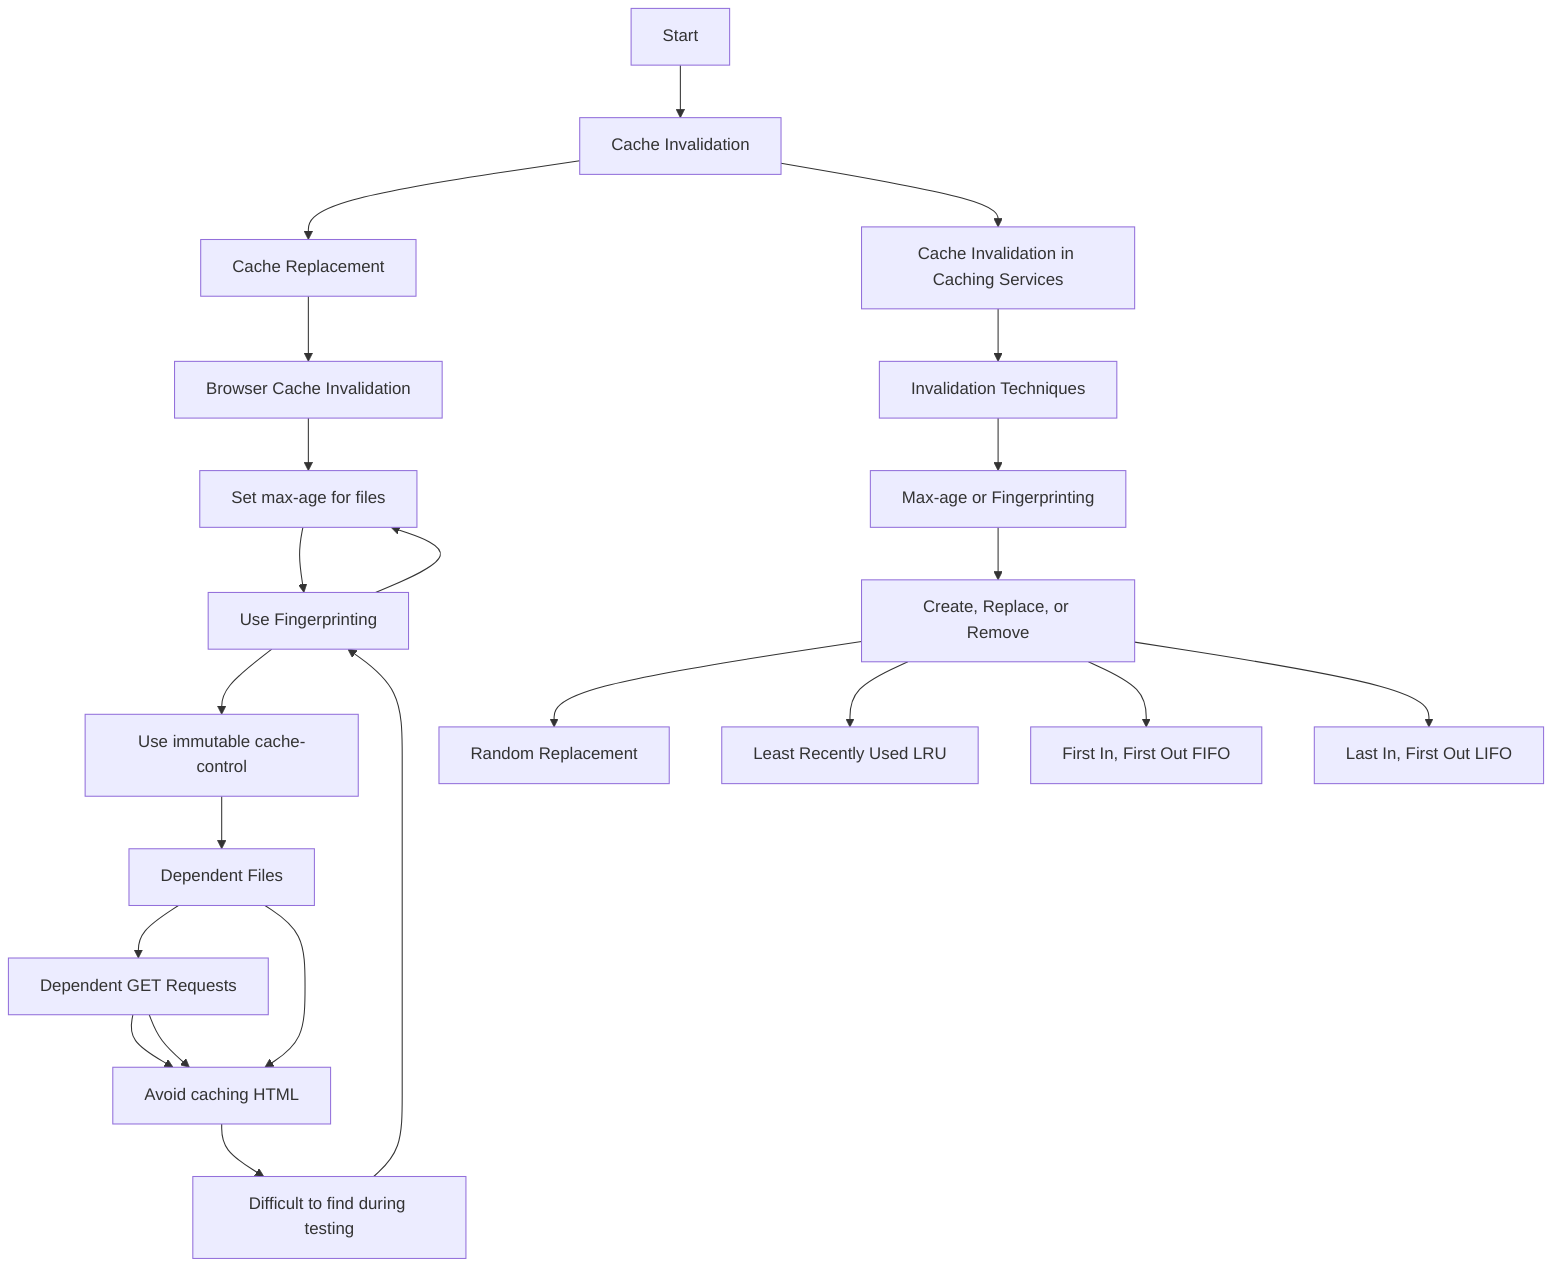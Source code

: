 graph TD;

    start[Start] --> cacheInvalidation[Cache Invalidation];
    cacheInvalidation --> cacheReplacement[Cache Replacement];
    cacheReplacement --> browserCacheInvalidation[Browser Cache Invalidation];
    browserCacheInvalidation --> setMaxAge[Set max-age for files];
    setMaxAge --> fingerprinting[Fingerprinting];
    fingerprinting --> immutableCacheControl[Use immutable cache-control];
    immutableCacheControl --> dependentFiles[Dependent Files];
    dependentFiles --> dependentGETRequests[Dependent GET Requests];
    dependentGETRequests --> avoidCachingHTML[Avoid caching HTML];
    avoidCachingHTML --> difficultToFind[Difficult to find during testing];
    difficultToFind --> fingerprinting[Use Fingerprinting];
    fingerprinting --> setMaxAge[Set max-age for files];
    dependentFiles --> avoidCachingHTML;
    dependentGETRequests --> avoidCachingHTML;

    cacheInvalidation --> cachingService[Cache Invalidation in Caching Services];
    cachingService --> techniques[Invalidation Techniques];
    techniques --> maxAgeOrFingerprinting[Max-age or Fingerprinting];
    maxAgeOrFingerprinting --> createReplaceRemove[Create, Replace, or Remove];
    createReplaceRemove --> randomReplacement[Random Replacement];
    createReplaceRemove --> LRU[Least Recently Used LRU];
    createReplaceRemove --> FIFO[First In, First Out FIFO];
    createReplaceRemove --> LIFO[Last In, First Out LIFO];